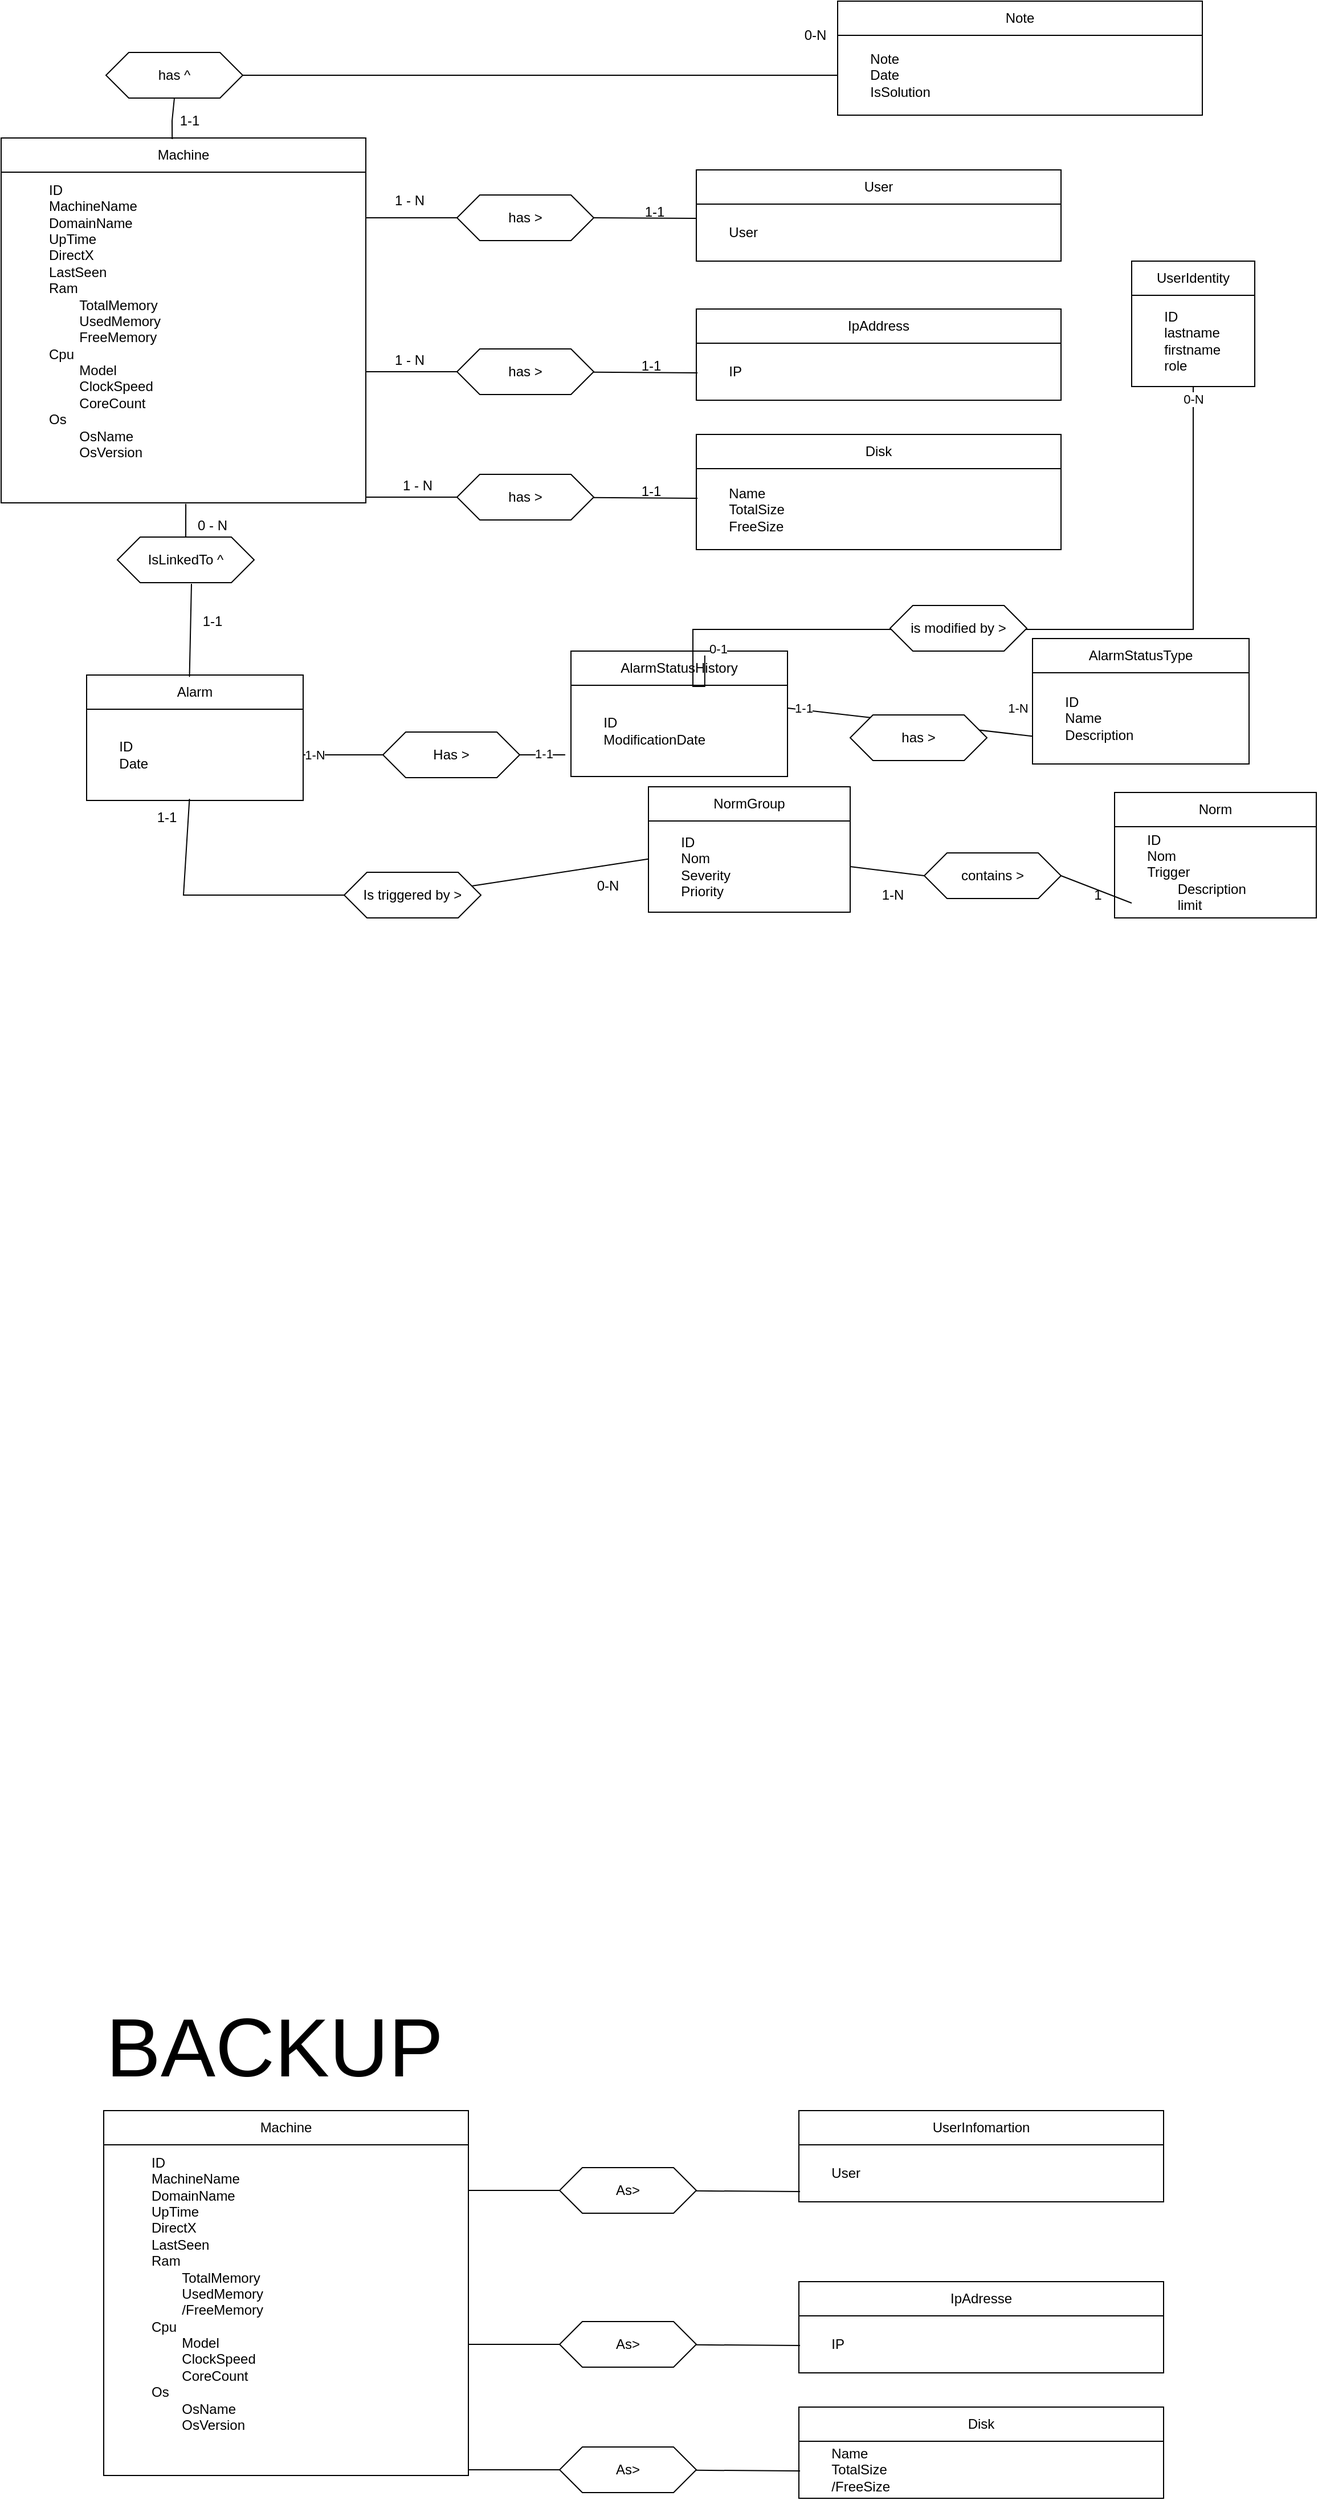 <mxfile version="24.9.2">
  <diagram name="Page-1" id="NMYBXs1WhawhQuJ5k7Gh">
    <mxGraphModel dx="712" dy="738" grid="1" gridSize="10" guides="1" tooltips="1" connect="1" arrows="1" fold="1" page="1" pageScale="1" pageWidth="1169" pageHeight="827" math="0" shadow="0">
      <root>
        <mxCell id="0" />
        <mxCell id="1" parent="0" />
        <mxCell id="BDin5QdV6VgKCf_Y1vHH-140" value="Alarm" style="rounded=0;whiteSpace=wrap;html=1;" parent="1" vertex="1">
          <mxGeometry x="85" y="611" width="190" height="30" as="geometry" />
        </mxCell>
        <mxCell id="BDin5QdV6VgKCf_Y1vHH-141" value="&lt;div&gt;&lt;span style=&quot;white-space: pre;&quot;&gt;&#x9;&lt;/span&gt;ID&lt;/div&gt;&lt;div&gt;&lt;span style=&quot;white-space: pre;&quot;&gt;&#x9;&lt;/span&gt;Date&lt;br&gt;&lt;/div&gt;" style="rounded=0;whiteSpace=wrap;html=1;align=left;" parent="1" vertex="1">
          <mxGeometry x="85" y="641" width="190" height="80" as="geometry" />
        </mxCell>
        <mxCell id="BDin5QdV6VgKCf_Y1vHH-142" value="IsLinkedTo ^ " style="shape=hexagon;perimeter=hexagonPerimeter2;whiteSpace=wrap;html=1;fixedSize=1;" parent="1" vertex="1">
          <mxGeometry x="112" y="490" width="120" height="40" as="geometry" />
        </mxCell>
        <mxCell id="BDin5QdV6VgKCf_Y1vHH-143" value="" style="endArrow=none;html=1;rounded=0;entryX=0.464;entryY=0.997;entryDx=0;entryDy=0;exitX=0.5;exitY=0;exitDx=0;exitDy=0;entryPerimeter=0;" parent="1" source="BDin5QdV6VgKCf_Y1vHH-142" edge="1">
          <mxGeometry width="50" height="50" relative="1" as="geometry">
            <mxPoint x="253" y="581" as="sourcePoint" />
            <mxPoint x="172.024" y="460.88" as="targetPoint" />
          </mxGeometry>
        </mxCell>
        <mxCell id="BDin5QdV6VgKCf_Y1vHH-144" value="" style="endArrow=none;html=1;rounded=0;entryX=0.464;entryY=0.997;entryDx=0;entryDy=0;exitX=0.475;exitY=0.054;exitDx=0;exitDy=0;entryPerimeter=0;exitPerimeter=0;" parent="1" source="BDin5QdV6VgKCf_Y1vHH-140" edge="1">
          <mxGeometry width="50" height="50" relative="1" as="geometry">
            <mxPoint x="179" y="602" as="sourcePoint" />
            <mxPoint x="177" y="531" as="targetPoint" />
          </mxGeometry>
        </mxCell>
        <mxCell id="BDin5QdV6VgKCf_Y1vHH-145" value="NormGroup" style="rounded=0;whiteSpace=wrap;html=1;" parent="1" vertex="1">
          <mxGeometry x="578" y="709" width="177" height="30" as="geometry" />
        </mxCell>
        <mxCell id="BDin5QdV6VgKCf_Y1vHH-146" value="&lt;div&gt;&lt;span style=&quot;white-space: pre;&quot;&gt;&#x9;&lt;/span&gt;ID&lt;/div&gt;&lt;div&gt;&lt;span style=&quot;white-space: pre;&quot;&gt;&#x9;&lt;/span&gt;Nom&lt;br&gt;&lt;/div&gt;&lt;div&gt;&lt;div&gt;&lt;span style=&quot;white-space: pre;&quot;&gt;&#x9;&lt;/span&gt;Severity&lt;/div&gt;&lt;span style=&quot;white-space: pre;&quot;&gt;&#x9;&lt;/span&gt;Priority&lt;/div&gt;" style="rounded=0;whiteSpace=wrap;html=1;align=left;" parent="1" vertex="1">
          <mxGeometry x="578" y="739" width="177" height="80" as="geometry" />
        </mxCell>
        <mxCell id="BDin5QdV6VgKCf_Y1vHH-147" value="Is triggered by &amp;gt;" style="shape=hexagon;perimeter=hexagonPerimeter2;whiteSpace=wrap;html=1;fixedSize=1;" parent="1" vertex="1">
          <mxGeometry x="311" y="784" width="120" height="40" as="geometry" />
        </mxCell>
        <mxCell id="BDin5QdV6VgKCf_Y1vHH-148" value="" style="endArrow=none;html=1;rounded=0;exitX=0.475;exitY=0.983;exitDx=0;exitDy=0;entryX=0;entryY=0.5;entryDx=0;entryDy=0;exitPerimeter=0;" parent="1" source="BDin5QdV6VgKCf_Y1vHH-141" target="BDin5QdV6VgKCf_Y1vHH-147" edge="1">
          <mxGeometry width="50" height="50" relative="1" as="geometry">
            <mxPoint x="478" y="601" as="sourcePoint" />
            <mxPoint x="528" y="551" as="targetPoint" />
            <Array as="points">
              <mxPoint x="170" y="804" />
            </Array>
          </mxGeometry>
        </mxCell>
        <mxCell id="BDin5QdV6VgKCf_Y1vHH-149" value="" style="endArrow=none;html=1;rounded=0;entryX=-0.002;entryY=0.417;entryDx=0;entryDy=0;entryPerimeter=0;" parent="1" source="BDin5QdV6VgKCf_Y1vHH-147" target="BDin5QdV6VgKCf_Y1vHH-146" edge="1">
          <mxGeometry width="50" height="50" relative="1" as="geometry">
            <mxPoint x="493" y="804" as="sourcePoint" />
            <mxPoint x="614" y="803.83" as="targetPoint" />
          </mxGeometry>
        </mxCell>
        <mxCell id="BDin5QdV6VgKCf_Y1vHH-150" value="Machine" style="rounded=0;whiteSpace=wrap;html=1;" parent="1" vertex="1">
          <mxGeometry x="100" y="1870" width="320" height="30" as="geometry" />
        </mxCell>
        <mxCell id="BDin5QdV6VgKCf_Y1vHH-151" value="&lt;blockquote&gt;&lt;div align=&quot;left&quot;&gt;ID&lt;/div&gt;&lt;div align=&quot;left&quot;&gt;MachineName&lt;/div&gt;&lt;div align=&quot;left&quot;&gt;DomainName&lt;/div&gt;&lt;div align=&quot;left&quot;&gt;UpTime&lt;/div&gt;&lt;div align=&quot;left&quot;&gt;DirectX&lt;/div&gt;&lt;div align=&quot;left&quot;&gt;LastSeen&lt;br&gt;&lt;/div&gt;&lt;div align=&quot;left&quot;&gt;Ram&lt;/div&gt;&lt;div align=&quot;left&quot;&gt;&lt;span style=&quot;white-space: pre;&quot;&gt;&#x9;&lt;/span&gt;TotalMemory&lt;/div&gt;&lt;div align=&quot;left&quot;&gt;&lt;span style=&quot;white-space: pre;&quot;&gt;&#x9;&lt;/span&gt;UsedMemory&lt;/div&gt;&lt;div align=&quot;left&quot;&gt;&lt;span style=&quot;white-space: pre;&quot;&gt;&#x9;&lt;/span&gt;/FreeMemory&lt;br&gt;&lt;/div&gt;&lt;div align=&quot;left&quot;&gt;Cpu&lt;/div&gt;&lt;div align=&quot;left&quot;&gt;&lt;span style=&quot;white-space: pre;&quot;&gt;&#x9;Model&lt;/span&gt;&lt;/div&gt;&lt;div align=&quot;left&quot;&gt;&lt;span style=&quot;white-space: pre;&quot;&gt;&lt;span style=&quot;white-space: pre;&quot;&gt;&#x9;ClockSpeed&lt;/span&gt;&lt;/span&gt;&lt;/div&gt;&lt;div align=&quot;left&quot;&gt;&lt;span style=&quot;white-space: pre;&quot;&gt;&lt;span style=&quot;white-space: pre;&quot;&gt;&lt;span style=&quot;white-space: pre;&quot;&gt;&#x9;&lt;/span&gt;CoreCount&lt;/span&gt;&lt;/span&gt;&lt;/div&gt;&lt;div align=&quot;left&quot;&gt;&lt;span style=&quot;white-space: pre;&quot;&gt;&lt;span style=&quot;white-space: pre;&quot;&gt;Os&lt;/span&gt;&lt;/span&gt;&lt;/div&gt;&lt;div align=&quot;left&quot;&gt;&lt;span style=&quot;white-space: pre;&quot;&gt;&lt;span style=&quot;white-space: pre;&quot;&gt;&lt;span style=&quot;white-space: pre;&quot;&gt;&#x9;&lt;/span&gt;OsName&lt;/span&gt;&lt;/span&gt;&lt;/div&gt;&lt;div align=&quot;left&quot;&gt;&lt;span style=&quot;white-space: pre;&quot;&gt;&lt;span style=&quot;white-space: pre;&quot;&gt;&lt;span style=&quot;white-space: pre;&quot;&gt;&#x9;&lt;/span&gt;OsVersion&#x9;&lt;/span&gt;&lt;br&gt;&lt;/span&gt;&lt;/div&gt;&lt;/blockquote&gt;&lt;div align=&quot;left&quot;&gt;&lt;br&gt;&lt;/div&gt;&lt;div align=&quot;left&quot;&gt;&lt;br&gt;&lt;/div&gt;" style="rounded=0;whiteSpace=wrap;html=1;align=left;" parent="1" vertex="1">
          <mxGeometry x="100" y="1900" width="320" height="290" as="geometry" />
        </mxCell>
        <mxCell id="BDin5QdV6VgKCf_Y1vHH-152" value="UserInfomartion" style="rounded=0;whiteSpace=wrap;html=1;" parent="1" vertex="1">
          <mxGeometry x="710" y="1870" width="320" height="30" as="geometry" />
        </mxCell>
        <mxCell id="BDin5QdV6VgKCf_Y1vHH-153" value="&lt;span style=&quot;white-space: pre;&quot;&gt;&#x9;&lt;/span&gt;User" style="rounded=0;whiteSpace=wrap;html=1;align=left;" parent="1" vertex="1">
          <mxGeometry x="710" y="1900" width="320" height="50" as="geometry" />
        </mxCell>
        <mxCell id="BDin5QdV6VgKCf_Y1vHH-154" value="" style="endArrow=none;html=1;rounded=0;entryX=0.003;entryY=0.82;entryDx=0;entryDy=0;entryPerimeter=0;" parent="1" source="BDin5QdV6VgKCf_Y1vHH-156" target="BDin5QdV6VgKCf_Y1vHH-153" edge="1">
          <mxGeometry width="50" height="50" relative="1" as="geometry">
            <mxPoint x="420" y="1940" as="sourcePoint" />
            <mxPoint x="520" y="1970" as="targetPoint" />
          </mxGeometry>
        </mxCell>
        <mxCell id="BDin5QdV6VgKCf_Y1vHH-155" value="" style="endArrow=none;html=1;rounded=0;entryX=0;entryY=0.5;entryDx=0;entryDy=0;" parent="1" target="BDin5QdV6VgKCf_Y1vHH-156" edge="1">
          <mxGeometry width="50" height="50" relative="1" as="geometry">
            <mxPoint x="420" y="1940" as="sourcePoint" />
            <mxPoint x="711" y="1941" as="targetPoint" />
          </mxGeometry>
        </mxCell>
        <mxCell id="BDin5QdV6VgKCf_Y1vHH-156" value="As&amp;gt;" style="shape=hexagon;perimeter=hexagonPerimeter2;whiteSpace=wrap;html=1;fixedSize=1;" parent="1" vertex="1">
          <mxGeometry x="500" y="1920" width="120" height="40" as="geometry" />
        </mxCell>
        <mxCell id="BDin5QdV6VgKCf_Y1vHH-157" value="IpAdresse" style="rounded=0;whiteSpace=wrap;html=1;" parent="1" vertex="1">
          <mxGeometry x="710" y="2020" width="320" height="30" as="geometry" />
        </mxCell>
        <mxCell id="BDin5QdV6VgKCf_Y1vHH-158" value="&lt;span style=&quot;white-space: pre;&quot;&gt;&#x9;&lt;/span&gt;IP" style="rounded=0;whiteSpace=wrap;html=1;align=left;" parent="1" vertex="1">
          <mxGeometry x="710" y="2050" width="320" height="50" as="geometry" />
        </mxCell>
        <mxCell id="BDin5QdV6VgKCf_Y1vHH-159" value="" style="endArrow=none;html=1;rounded=0;entryX=0.003;entryY=0.82;entryDx=0;entryDy=0;entryPerimeter=0;" parent="1" source="BDin5QdV6VgKCf_Y1vHH-161" edge="1">
          <mxGeometry width="50" height="50" relative="1" as="geometry">
            <mxPoint x="420" y="2075" as="sourcePoint" />
            <mxPoint x="711" y="2076" as="targetPoint" />
          </mxGeometry>
        </mxCell>
        <mxCell id="BDin5QdV6VgKCf_Y1vHH-160" value="" style="endArrow=none;html=1;rounded=0;entryX=0;entryY=0.5;entryDx=0;entryDy=0;" parent="1" target="BDin5QdV6VgKCf_Y1vHH-161" edge="1">
          <mxGeometry width="50" height="50" relative="1" as="geometry">
            <mxPoint x="420" y="2075" as="sourcePoint" />
            <mxPoint x="711" y="2076" as="targetPoint" />
          </mxGeometry>
        </mxCell>
        <mxCell id="BDin5QdV6VgKCf_Y1vHH-161" value="As&amp;gt;" style="shape=hexagon;perimeter=hexagonPerimeter2;whiteSpace=wrap;html=1;fixedSize=1;" parent="1" vertex="1">
          <mxGeometry x="500" y="2055" width="120" height="40" as="geometry" />
        </mxCell>
        <mxCell id="BDin5QdV6VgKCf_Y1vHH-162" value="Disk" style="rounded=0;whiteSpace=wrap;html=1;" parent="1" vertex="1">
          <mxGeometry x="710" y="2130" width="320" height="30" as="geometry" />
        </mxCell>
        <mxCell id="BDin5QdV6VgKCf_Y1vHH-163" value="&lt;div&gt;&lt;span style=&quot;white-space: pre;&quot;&gt;&#x9;&lt;/span&gt;Name&lt;/div&gt;&lt;div&gt;&lt;span style=&quot;white-space: pre;&quot;&gt;&#x9;&lt;/span&gt;TotalSize&lt;/div&gt;&lt;div&gt;&lt;span style=&quot;white-space: pre;&quot;&gt;&#x9;&lt;/span&gt;/FreeSize&lt;br&gt;&lt;/div&gt;" style="rounded=0;whiteSpace=wrap;html=1;align=left;" parent="1" vertex="1">
          <mxGeometry x="710" y="2160" width="320" height="50" as="geometry" />
        </mxCell>
        <mxCell id="BDin5QdV6VgKCf_Y1vHH-164" value="" style="endArrow=none;html=1;rounded=0;entryX=0.003;entryY=0.82;entryDx=0;entryDy=0;entryPerimeter=0;" parent="1" source="BDin5QdV6VgKCf_Y1vHH-166" edge="1">
          <mxGeometry width="50" height="50" relative="1" as="geometry">
            <mxPoint x="420" y="2185" as="sourcePoint" />
            <mxPoint x="711" y="2186" as="targetPoint" />
          </mxGeometry>
        </mxCell>
        <mxCell id="BDin5QdV6VgKCf_Y1vHH-165" value="" style="endArrow=none;html=1;rounded=0;entryX=0;entryY=0.5;entryDx=0;entryDy=0;" parent="1" target="BDin5QdV6VgKCf_Y1vHH-166" edge="1">
          <mxGeometry width="50" height="50" relative="1" as="geometry">
            <mxPoint x="420" y="2185" as="sourcePoint" />
            <mxPoint x="711" y="2186" as="targetPoint" />
          </mxGeometry>
        </mxCell>
        <mxCell id="BDin5QdV6VgKCf_Y1vHH-166" value="As&amp;gt;" style="shape=hexagon;perimeter=hexagonPerimeter2;whiteSpace=wrap;html=1;fixedSize=1;" parent="1" vertex="1">
          <mxGeometry x="500" y="2165" width="120" height="40" as="geometry" />
        </mxCell>
        <mxCell id="BDin5QdV6VgKCf_Y1vHH-167" value="&lt;font style=&quot;font-size: 72px;&quot;&gt;BACKUP&lt;/font&gt;" style="text;html=1;align=center;verticalAlign=middle;whiteSpace=wrap;rounded=0;" parent="1" vertex="1">
          <mxGeometry x="100" y="1800" width="300" height="30" as="geometry" />
        </mxCell>
        <mxCell id="BDin5QdV6VgKCf_Y1vHH-168" value="0 - N" style="text;html=1;align=center;verticalAlign=middle;resizable=0;points=[];autosize=1;strokeColor=none;fillColor=none;" parent="1" vertex="1">
          <mxGeometry x="170" y="465" width="50" height="30" as="geometry" />
        </mxCell>
        <mxCell id="BDin5QdV6VgKCf_Y1vHH-169" value="1-1" style="text;html=1;align=center;verticalAlign=middle;resizable=0;points=[];autosize=1;strokeColor=none;fillColor=none;" parent="1" vertex="1">
          <mxGeometry x="175" y="549" width="40" height="30" as="geometry" />
        </mxCell>
        <mxCell id="BDin5QdV6VgKCf_Y1vHH-170" value="1-1" style="text;html=1;align=center;verticalAlign=middle;resizable=0;points=[];autosize=1;strokeColor=none;fillColor=none;" parent="1" vertex="1">
          <mxGeometry x="135" y="721" width="40" height="30" as="geometry" />
        </mxCell>
        <mxCell id="BDin5QdV6VgKCf_Y1vHH-171" value="0-N" style="text;html=1;align=center;verticalAlign=middle;resizable=0;points=[];autosize=1;strokeColor=none;fillColor=none;" parent="1" vertex="1">
          <mxGeometry x="522" y="781" width="40" height="30" as="geometry" />
        </mxCell>
        <mxCell id="BDin5QdV6VgKCf_Y1vHH-172" value="Machine" style="rounded=0;whiteSpace=wrap;html=1;" parent="1" vertex="1">
          <mxGeometry x="10" y="140" width="320" height="30" as="geometry" />
        </mxCell>
        <mxCell id="BDin5QdV6VgKCf_Y1vHH-173" value="&lt;blockquote&gt;&lt;div align=&quot;left&quot;&gt;ID&lt;/div&gt;&lt;div align=&quot;left&quot;&gt;MachineName&lt;/div&gt;&lt;div align=&quot;left&quot;&gt;DomainName&lt;/div&gt;&lt;div align=&quot;left&quot;&gt;UpTime&lt;/div&gt;&lt;div align=&quot;left&quot;&gt;DirectX&lt;/div&gt;&lt;div align=&quot;left&quot;&gt;LastSeen&lt;br&gt;&lt;/div&gt;&lt;div align=&quot;left&quot;&gt;Ram&lt;/div&gt;&lt;div align=&quot;left&quot;&gt;&lt;span style=&quot;white-space: pre;&quot;&gt;&#x9;&lt;/span&gt;TotalMemory&lt;/div&gt;&lt;div align=&quot;left&quot;&gt;&lt;span style=&quot;white-space: pre;&quot;&gt;&#x9;&lt;/span&gt;UsedMemory&lt;/div&gt;&lt;div align=&quot;left&quot;&gt;&lt;span style=&quot;white-space: pre;&quot;&gt;&#x9;&lt;/span&gt;FreeMemory&lt;br&gt;&lt;/div&gt;&lt;div align=&quot;left&quot;&gt;Cpu&lt;/div&gt;&lt;div align=&quot;left&quot;&gt;&lt;span style=&quot;white-space: pre;&quot;&gt;&#x9;Model&lt;/span&gt;&lt;/div&gt;&lt;div align=&quot;left&quot;&gt;&lt;span style=&quot;white-space: pre;&quot;&gt;&lt;span style=&quot;white-space: pre;&quot;&gt;&#x9;ClockSpeed&lt;/span&gt;&lt;/span&gt;&lt;/div&gt;&lt;div align=&quot;left&quot;&gt;&lt;span style=&quot;white-space: pre;&quot;&gt;&lt;span style=&quot;white-space: pre;&quot;&gt;&lt;span style=&quot;white-space: pre;&quot;&gt;&#x9;&lt;/span&gt;CoreCount&lt;/span&gt;&lt;/span&gt;&lt;/div&gt;&lt;div align=&quot;left&quot;&gt;&lt;span style=&quot;white-space: pre;&quot;&gt;&lt;span style=&quot;white-space: pre;&quot;&gt;Os&lt;/span&gt;&lt;/span&gt;&lt;/div&gt;&lt;div align=&quot;left&quot;&gt;&lt;span style=&quot;white-space: pre;&quot;&gt;&lt;span style=&quot;white-space: pre;&quot;&gt;&lt;span style=&quot;white-space: pre;&quot;&gt;&#x9;&lt;/span&gt;OsName&lt;/span&gt;&lt;/span&gt;&lt;/div&gt;&lt;div align=&quot;left&quot;&gt;&lt;span style=&quot;white-space: pre;&quot;&gt;&lt;span style=&quot;white-space: pre;&quot;&gt;&lt;span style=&quot;white-space: pre;&quot;&gt;&#x9;&lt;/span&gt;OsVersion&#x9;&lt;/span&gt;&lt;br&gt;&lt;/span&gt;&lt;/div&gt;&lt;/blockquote&gt;&lt;div align=&quot;left&quot;&gt;&lt;br&gt;&lt;/div&gt;&lt;div align=&quot;left&quot;&gt;&lt;br&gt;&lt;/div&gt;" style="rounded=0;whiteSpace=wrap;html=1;align=left;" parent="1" vertex="1">
          <mxGeometry x="10" y="170" width="320" height="290" as="geometry" />
        </mxCell>
        <mxCell id="BDin5QdV6VgKCf_Y1vHH-174" value="User" style="rounded=0;whiteSpace=wrap;html=1;" parent="1" vertex="1">
          <mxGeometry x="620" y="168" width="320" height="30" as="geometry" />
        </mxCell>
        <mxCell id="BDin5QdV6VgKCf_Y1vHH-175" value="&lt;span style=&quot;white-space: pre;&quot;&gt;&#x9;&lt;/span&gt;User" style="rounded=0;whiteSpace=wrap;html=1;align=left;" parent="1" vertex="1">
          <mxGeometry x="620" y="198" width="320" height="50" as="geometry" />
        </mxCell>
        <mxCell id="BDin5QdV6VgKCf_Y1vHH-176" value="" style="endArrow=none;html=1;rounded=0;entryX=0;entryY=0.25;entryDx=0;entryDy=0;exitX=1;exitY=0.5;exitDx=0;exitDy=0;" parent="1" source="BDin5QdV6VgKCf_Y1vHH-178" target="BDin5QdV6VgKCf_Y1vHH-175" edge="1">
          <mxGeometry width="50" height="50" relative="1" as="geometry">
            <mxPoint x="330" y="210" as="sourcePoint" />
            <mxPoint x="430" y="240" as="targetPoint" />
          </mxGeometry>
        </mxCell>
        <mxCell id="BDin5QdV6VgKCf_Y1vHH-177" value="" style="endArrow=none;html=1;rounded=0;entryX=0;entryY=0.5;entryDx=0;entryDy=0;" parent="1" target="BDin5QdV6VgKCf_Y1vHH-178" edge="1">
          <mxGeometry width="50" height="50" relative="1" as="geometry">
            <mxPoint x="330" y="210" as="sourcePoint" />
            <mxPoint x="621" y="211" as="targetPoint" />
          </mxGeometry>
        </mxCell>
        <mxCell id="BDin5QdV6VgKCf_Y1vHH-178" value="has &amp;gt;" style="shape=hexagon;perimeter=hexagonPerimeter2;whiteSpace=wrap;html=1;fixedSize=1;" parent="1" vertex="1">
          <mxGeometry x="410" y="190" width="120" height="40" as="geometry" />
        </mxCell>
        <mxCell id="BDin5QdV6VgKCf_Y1vHH-179" value="IpAddress" style="rounded=0;whiteSpace=wrap;html=1;" parent="1" vertex="1">
          <mxGeometry x="620" y="290" width="320" height="30" as="geometry" />
        </mxCell>
        <mxCell id="BDin5QdV6VgKCf_Y1vHH-180" value="&lt;span style=&quot;white-space: pre;&quot;&gt;&#x9;&lt;/span&gt;IP" style="rounded=0;whiteSpace=wrap;html=1;align=left;" parent="1" vertex="1">
          <mxGeometry x="620" y="320" width="320" height="50" as="geometry" />
        </mxCell>
        <mxCell id="BDin5QdV6VgKCf_Y1vHH-181" value="" style="endArrow=none;html=1;rounded=0;entryX=0.003;entryY=0.82;entryDx=0;entryDy=0;entryPerimeter=0;" parent="1" source="BDin5QdV6VgKCf_Y1vHH-183" edge="1">
          <mxGeometry width="50" height="50" relative="1" as="geometry">
            <mxPoint x="330" y="345" as="sourcePoint" />
            <mxPoint x="621" y="346" as="targetPoint" />
          </mxGeometry>
        </mxCell>
        <mxCell id="BDin5QdV6VgKCf_Y1vHH-182" value="" style="endArrow=none;html=1;rounded=0;entryX=0;entryY=0.5;entryDx=0;entryDy=0;" parent="1" target="BDin5QdV6VgKCf_Y1vHH-183" edge="1">
          <mxGeometry width="50" height="50" relative="1" as="geometry">
            <mxPoint x="330" y="345" as="sourcePoint" />
            <mxPoint x="621" y="346" as="targetPoint" />
          </mxGeometry>
        </mxCell>
        <mxCell id="BDin5QdV6VgKCf_Y1vHH-183" value="has &amp;gt;" style="shape=hexagon;perimeter=hexagonPerimeter2;whiteSpace=wrap;html=1;fixedSize=1;" parent="1" vertex="1">
          <mxGeometry x="410" y="325" width="120" height="40" as="geometry" />
        </mxCell>
        <mxCell id="BDin5QdV6VgKCf_Y1vHH-184" value="Disk" style="rounded=0;whiteSpace=wrap;html=1;" parent="1" vertex="1">
          <mxGeometry x="620" y="400" width="320" height="30" as="geometry" />
        </mxCell>
        <mxCell id="BDin5QdV6VgKCf_Y1vHH-185" value="&lt;div&gt;&lt;span style=&quot;white-space: pre;&quot;&gt;&#x9;&lt;/span&gt;Name&lt;/div&gt;&lt;div&gt;&lt;span style=&quot;white-space: pre;&quot;&gt;&#x9;&lt;/span&gt;TotalSize&lt;/div&gt;&lt;div&gt;&lt;span style=&quot;white-space: pre;&quot;&gt;&#x9;&lt;/span&gt;FreeSize&lt;br&gt;&lt;/div&gt;" style="rounded=0;whiteSpace=wrap;html=1;align=left;" parent="1" vertex="1">
          <mxGeometry x="620" y="430" width="320" height="71" as="geometry" />
        </mxCell>
        <mxCell id="BDin5QdV6VgKCf_Y1vHH-186" value="" style="endArrow=none;html=1;rounded=0;entryX=0.003;entryY=0.82;entryDx=0;entryDy=0;entryPerimeter=0;" parent="1" source="BDin5QdV6VgKCf_Y1vHH-188" edge="1">
          <mxGeometry width="50" height="50" relative="1" as="geometry">
            <mxPoint x="330" y="455" as="sourcePoint" />
            <mxPoint x="621" y="456" as="targetPoint" />
          </mxGeometry>
        </mxCell>
        <mxCell id="BDin5QdV6VgKCf_Y1vHH-187" value="" style="endArrow=none;html=1;rounded=0;entryX=0;entryY=0.5;entryDx=0;entryDy=0;" parent="1" target="BDin5QdV6VgKCf_Y1vHH-188" edge="1">
          <mxGeometry width="50" height="50" relative="1" as="geometry">
            <mxPoint x="330" y="455" as="sourcePoint" />
            <mxPoint x="621" y="456" as="targetPoint" />
          </mxGeometry>
        </mxCell>
        <mxCell id="BDin5QdV6VgKCf_Y1vHH-188" value="has &amp;gt;" style="shape=hexagon;perimeter=hexagonPerimeter2;whiteSpace=wrap;html=1;fixedSize=1;" parent="1" vertex="1">
          <mxGeometry x="410" y="435" width="120" height="40" as="geometry" />
        </mxCell>
        <mxCell id="BDin5QdV6VgKCf_Y1vHH-189" value="1 - N" style="text;html=1;align=center;verticalAlign=middle;resizable=0;points=[];autosize=1;strokeColor=none;fillColor=none;" parent="1" vertex="1">
          <mxGeometry x="343" y="180" width="50" height="30" as="geometry" />
        </mxCell>
        <mxCell id="BDin5QdV6VgKCf_Y1vHH-190" value="1 - N" style="text;html=1;align=center;verticalAlign=middle;resizable=0;points=[];autosize=1;strokeColor=none;fillColor=none;" parent="1" vertex="1">
          <mxGeometry x="343" y="320" width="50" height="30" as="geometry" />
        </mxCell>
        <mxCell id="BDin5QdV6VgKCf_Y1vHH-191" value="1 - N" style="text;html=1;align=center;verticalAlign=middle;resizable=0;points=[];autosize=1;strokeColor=none;fillColor=none;" parent="1" vertex="1">
          <mxGeometry x="350" y="430" width="50" height="30" as="geometry" />
        </mxCell>
        <mxCell id="BDin5QdV6VgKCf_Y1vHH-192" value="1-1" style="text;html=1;align=center;verticalAlign=middle;resizable=0;points=[];autosize=1;strokeColor=none;fillColor=none;" parent="1" vertex="1">
          <mxGeometry x="563" y="190" width="40" height="30" as="geometry" />
        </mxCell>
        <mxCell id="BDin5QdV6VgKCf_Y1vHH-193" value="1-1" style="text;html=1;align=center;verticalAlign=middle;resizable=0;points=[];autosize=1;strokeColor=none;fillColor=none;" parent="1" vertex="1">
          <mxGeometry x="560" y="325" width="40" height="30" as="geometry" />
        </mxCell>
        <mxCell id="BDin5QdV6VgKCf_Y1vHH-194" value="1-1" style="text;html=1;align=center;verticalAlign=middle;resizable=0;points=[];autosize=1;strokeColor=none;fillColor=none;" parent="1" vertex="1">
          <mxGeometry x="560" y="435" width="40" height="30" as="geometry" />
        </mxCell>
        <mxCell id="BDin5QdV6VgKCf_Y1vHH-195" value="Note" style="rounded=0;whiteSpace=wrap;html=1;" parent="1" vertex="1">
          <mxGeometry x="744" y="20" width="320" height="30" as="geometry" />
        </mxCell>
        <mxCell id="BDin5QdV6VgKCf_Y1vHH-196" value="&lt;div&gt;&lt;span style=&quot;white-space: pre;&quot;&gt;&#x9;&lt;/span&gt;Note&lt;/div&gt;&lt;div&gt;&lt;span style=&quot;white-space: pre;&quot;&gt;&#x9;&lt;/span&gt;Date&lt;/div&gt;&lt;span style=&quot;white-space: pre;&quot;&gt;&#x9;&lt;/span&gt;IsSolution" style="rounded=0;whiteSpace=wrap;html=1;align=left;" parent="1" vertex="1">
          <mxGeometry x="744" y="50" width="320" height="70" as="geometry" />
        </mxCell>
        <mxCell id="BDin5QdV6VgKCf_Y1vHH-197" value="has ^" style="shape=hexagon;perimeter=hexagonPerimeter2;whiteSpace=wrap;html=1;fixedSize=1;" parent="1" vertex="1">
          <mxGeometry x="102" y="65" width="120" height="40" as="geometry" />
        </mxCell>
        <mxCell id="BDin5QdV6VgKCf_Y1vHH-198" value="" style="endArrow=none;html=1;rounded=0;entryX=0;entryY=0.5;entryDx=0;entryDy=0;exitX=1;exitY=0.5;exitDx=0;exitDy=0;" parent="1" source="BDin5QdV6VgKCf_Y1vHH-197" target="BDin5QdV6VgKCf_Y1vHH-196" edge="1">
          <mxGeometry width="50" height="50" relative="1" as="geometry">
            <mxPoint x="1153" y="325" as="sourcePoint" />
            <mxPoint x="1203" y="275" as="targetPoint" />
          </mxGeometry>
        </mxCell>
        <mxCell id="BDin5QdV6VgKCf_Y1vHH-199" value="" style="endArrow=none;html=1;rounded=0;entryX=0.5;entryY=1;entryDx=0;entryDy=0;exitX=0.469;exitY=0.033;exitDx=0;exitDy=0;exitPerimeter=0;" parent="1" source="BDin5QdV6VgKCf_Y1vHH-172" target="BDin5QdV6VgKCf_Y1vHH-197" edge="1">
          <mxGeometry width="50" height="50" relative="1" as="geometry">
            <mxPoint x="160" y="185" as="sourcePoint" />
            <mxPoint x="165" y="115" as="targetPoint" />
            <Array as="points">
              <mxPoint x="160" y="125" />
            </Array>
          </mxGeometry>
        </mxCell>
        <mxCell id="BDin5QdV6VgKCf_Y1vHH-200" value="1-1" style="text;html=1;align=center;verticalAlign=middle;resizable=0;points=[];autosize=1;strokeColor=none;fillColor=none;" parent="1" vertex="1">
          <mxGeometry x="155" y="110" width="40" height="30" as="geometry" />
        </mxCell>
        <mxCell id="BDin5QdV6VgKCf_Y1vHH-201" value="0-N" style="text;html=1;align=center;verticalAlign=middle;resizable=0;points=[];autosize=1;strokeColor=none;fillColor=none;" parent="1" vertex="1">
          <mxGeometry x="704" y="35" width="40" height="30" as="geometry" />
        </mxCell>
        <mxCell id="BDin5QdV6VgKCf_Y1vHH-202" value="Norm" style="rounded=0;whiteSpace=wrap;html=1;" parent="1" vertex="1">
          <mxGeometry x="987" y="714" width="177" height="30" as="geometry" />
        </mxCell>
        <mxCell id="BDin5QdV6VgKCf_Y1vHH-203" value="&lt;div&gt;&lt;span style=&quot;white-space: pre;&quot;&gt;&#x9;&lt;/span&gt;ID&lt;/div&gt;&lt;div&gt;&lt;span style=&quot;white-space: pre;&quot;&gt;&#x9;&lt;/span&gt;Nom&lt;br&gt;&lt;/div&gt;&lt;div&gt;&lt;span style=&quot;white-space: pre;&quot;&gt;&#x9;Trigger&lt;/span&gt;&lt;/div&gt;&lt;div&gt;&lt;span style=&quot;white-space: pre;&quot;&gt;&lt;span style=&quot;white-space: pre;&quot;&gt;&#x9;&lt;/span&gt;&lt;span style=&quot;white-space: pre;&quot;&gt;&#x9;Description&lt;/span&gt;&lt;/span&gt;&lt;/div&gt;&lt;div&gt;&lt;span style=&quot;white-space: pre;&quot;&gt;&lt;span style=&quot;white-space: pre;&quot;&gt;&#x9;&lt;/span&gt;&lt;span style=&quot;white-space: pre;&quot;&gt;&#x9;&lt;/span&gt;&lt;/span&gt;limit&lt;/div&gt;" style="rounded=0;whiteSpace=wrap;html=1;align=left;" parent="1" vertex="1">
          <mxGeometry x="987" y="744" width="177" height="80" as="geometry" />
        </mxCell>
        <mxCell id="BDin5QdV6VgKCf_Y1vHH-204" value="" style="endArrow=none;html=1;rounded=0;exitX=1;exitY=0.5;exitDx=0;exitDy=0;entryX=0;entryY=0.5;entryDx=0;entryDy=0;" parent="1" source="BDin5QdV6VgKCf_Y1vHH-206" edge="1">
          <mxGeometry width="50" height="50" relative="1" as="geometry">
            <mxPoint x="882" y="811" as="sourcePoint" />
            <mxPoint x="1002.0" y="811" as="targetPoint" />
          </mxGeometry>
        </mxCell>
        <mxCell id="BDin5QdV6VgKCf_Y1vHH-205" value="" style="endArrow=none;html=1;rounded=0;exitX=1;exitY=0.5;exitDx=0;exitDy=0;entryX=0;entryY=0.5;entryDx=0;entryDy=0;" parent="1" source="BDin5QdV6VgKCf_Y1vHH-146" target="BDin5QdV6VgKCf_Y1vHH-206" edge="1">
          <mxGeometry width="50" height="50" relative="1" as="geometry">
            <mxPoint x="762" y="811" as="sourcePoint" />
            <mxPoint x="1002" y="811" as="targetPoint" />
          </mxGeometry>
        </mxCell>
        <mxCell id="BDin5QdV6VgKCf_Y1vHH-206" value="contains &amp;gt;" style="shape=hexagon;perimeter=hexagonPerimeter2;whiteSpace=wrap;html=1;fixedSize=1;" parent="1" vertex="1">
          <mxGeometry x="820" y="767" width="120" height="40" as="geometry" />
        </mxCell>
        <mxCell id="BDin5QdV6VgKCf_Y1vHH-207" value="1-N" style="text;html=1;align=center;verticalAlign=middle;resizable=0;points=[];autosize=1;strokeColor=none;fillColor=none;" parent="1" vertex="1">
          <mxGeometry x="772" y="789" width="40" height="30" as="geometry" />
        </mxCell>
        <mxCell id="BDin5QdV6VgKCf_Y1vHH-208" value="1" style="text;html=1;align=center;verticalAlign=middle;resizable=0;points=[];autosize=1;strokeColor=none;fillColor=none;" parent="1" vertex="1">
          <mxGeometry x="957" y="789" width="30" height="30" as="geometry" />
        </mxCell>
        <mxCell id="BDin5QdV6VgKCf_Y1vHH-209" value="AlarmStatusHistory" style="rounded=0;whiteSpace=wrap;html=1;" parent="1" vertex="1">
          <mxGeometry x="510" y="590" width="190" height="30" as="geometry" />
        </mxCell>
        <mxCell id="BDin5QdV6VgKCf_Y1vHH-210" value="&lt;div&gt;&lt;span style=&quot;white-space: pre;&quot;&gt;&#x9;&lt;/span&gt;ID&lt;/div&gt;&lt;div&gt;&lt;span style=&quot;white-space: pre;&quot;&gt;&#x9;&lt;/span&gt;ModificationDate&lt;br&gt;&lt;/div&gt;" style="rounded=0;whiteSpace=wrap;html=1;align=left;" parent="1" vertex="1">
          <mxGeometry x="510" y="620" width="190" height="80" as="geometry" />
        </mxCell>
        <mxCell id="BDin5QdV6VgKCf_Y1vHH-211" value="AlarmStatusType" style="rounded=0;whiteSpace=wrap;html=1;" parent="1" vertex="1">
          <mxGeometry x="915" y="579" width="190" height="30" as="geometry" />
        </mxCell>
        <mxCell id="BDin5QdV6VgKCf_Y1vHH-212" value="" style="endArrow=none;html=1;rounded=0;" parent="1" edge="1">
          <mxGeometry width="50" height="50" relative="1" as="geometry">
            <mxPoint x="505" y="681" as="sourcePoint" />
            <mxPoint x="275" y="681" as="targetPoint" />
          </mxGeometry>
        </mxCell>
        <mxCell id="BDin5QdV6VgKCf_Y1vHH-213" value="1-N" style="edgeLabel;html=1;align=center;verticalAlign=middle;resizable=0;points=[];" parent="BDin5QdV6VgKCf_Y1vHH-212" vertex="1" connectable="0">
          <mxGeometry x="0.93" relative="1" as="geometry">
            <mxPoint x="2" as="offset" />
          </mxGeometry>
        </mxCell>
        <mxCell id="BDin5QdV6VgKCf_Y1vHH-214" value="1-1" style="edgeLabel;html=1;align=center;verticalAlign=middle;resizable=0;points=[];" parent="BDin5QdV6VgKCf_Y1vHH-212" vertex="1" connectable="0">
          <mxGeometry x="-0.935" y="-1" relative="1" as="geometry">
            <mxPoint x="-12" as="offset" />
          </mxGeometry>
        </mxCell>
        <mxCell id="BDin5QdV6VgKCf_Y1vHH-215" value="Has &amp;gt;" style="shape=hexagon;perimeter=hexagonPerimeter2;whiteSpace=wrap;html=1;fixedSize=1;" parent="1" vertex="1">
          <mxGeometry x="345" y="661" width="120" height="40" as="geometry" />
        </mxCell>
        <mxCell id="BDin5QdV6VgKCf_Y1vHH-216" value="" style="endArrow=none;html=1;rounded=0;exitX=1;exitY=0.25;exitDx=0;exitDy=0;entryX=0.009;entryY=0.423;entryDx=0;entryDy=0;entryPerimeter=0;" parent="1" source="BDin5QdV6VgKCf_Y1vHH-210" edge="1">
          <mxGeometry width="50" height="50" relative="1" as="geometry">
            <mxPoint x="731" y="621" as="sourcePoint" />
            <mxPoint x="916.71" y="664.84" as="targetPoint" />
          </mxGeometry>
        </mxCell>
        <mxCell id="BDin5QdV6VgKCf_Y1vHH-217" value="1-N" style="edgeLabel;html=1;align=center;verticalAlign=middle;resizable=0;points=[];" parent="BDin5QdV6VgKCf_Y1vHH-216" vertex="1" connectable="0">
          <mxGeometry x="0.858" y="1" relative="1" as="geometry">
            <mxPoint y="-22" as="offset" />
          </mxGeometry>
        </mxCell>
        <mxCell id="BDin5QdV6VgKCf_Y1vHH-218" value="1-1" style="edgeLabel;html=1;align=center;verticalAlign=middle;resizable=0;points=[];" parent="BDin5QdV6VgKCf_Y1vHH-216" vertex="1" connectable="0">
          <mxGeometry x="-0.874" y="2" relative="1" as="geometry">
            <mxPoint as="offset" />
          </mxGeometry>
        </mxCell>
        <mxCell id="BDin5QdV6VgKCf_Y1vHH-219" value="has &amp;gt;" style="shape=hexagon;perimeter=hexagonPerimeter2;whiteSpace=wrap;html=1;fixedSize=1;" parent="1" vertex="1">
          <mxGeometry x="755" y="646" width="120" height="40" as="geometry" />
        </mxCell>
        <mxCell id="BDin5QdV6VgKCf_Y1vHH-220" style="edgeStyle=orthogonalEdgeStyle;rounded=0;orthogonalLoop=1;jettySize=auto;html=1;entryX=0.618;entryY=0.128;entryDx=0;entryDy=0;entryPerimeter=0;endArrow=none;endFill=0;exitX=1;exitY=0;exitDx=0;exitDy=0;" parent="1" source="BDin5QdV6VgKCf_Y1vHH-225" target="BDin5QdV6VgKCf_Y1vHH-209" edge="1">
          <mxGeometry relative="1" as="geometry">
            <Array as="points">
              <mxPoint x="617" y="571" />
              <mxPoint x="617" y="621" />
            </Array>
          </mxGeometry>
        </mxCell>
        <mxCell id="BDin5QdV6VgKCf_Y1vHH-221" value="0-1" style="edgeLabel;html=1;align=center;verticalAlign=middle;resizable=0;points=[];" parent="BDin5QdV6VgKCf_Y1vHH-220" vertex="1" connectable="0">
          <mxGeometry x="0.942" y="1" relative="1" as="geometry">
            <mxPoint x="12" y="-17" as="offset" />
          </mxGeometry>
        </mxCell>
        <mxCell id="BDin5QdV6VgKCf_Y1vHH-222" value="&lt;div&gt;&lt;span style=&quot;white-space: pre;&quot;&gt;&#x9;&lt;/span&gt;ID&lt;/div&gt;&lt;div&gt;&lt;span style=&quot;white-space: pre;&quot;&gt;&#x9;&lt;/span&gt;Name&lt;/div&gt;&lt;div&gt;&lt;span style=&quot;white-space: pre;&quot;&gt;&#x9;&lt;/span&gt;Description&lt;br&gt;&lt;/div&gt;" style="rounded=0;whiteSpace=wrap;html=1;align=left;" parent="1" vertex="1">
          <mxGeometry x="915" y="609" width="190" height="80" as="geometry" />
        </mxCell>
        <mxCell id="BDin5QdV6VgKCf_Y1vHH-223" value="" style="edgeStyle=orthogonalEdgeStyle;rounded=0;orthogonalLoop=1;jettySize=auto;html=1;entryX=0.618;entryY=0.128;entryDx=0;entryDy=0;entryPerimeter=0;endArrow=none;endFill=0;" parent="1" source="BDin5QdV6VgKCf_Y1vHH-227" target="BDin5QdV6VgKCf_Y1vHH-225" edge="1">
          <mxGeometry relative="1" as="geometry">
            <Array as="points">
              <mxPoint x="1056" y="571" />
              <mxPoint x="864" y="571" />
            </Array>
            <mxPoint x="940" y="198" as="sourcePoint" />
            <mxPoint x="622" y="620" as="targetPoint" />
          </mxGeometry>
        </mxCell>
        <mxCell id="BDin5QdV6VgKCf_Y1vHH-224" value="0-N" style="edgeLabel;html=1;align=center;verticalAlign=middle;resizable=0;points=[];" parent="BDin5QdV6VgKCf_Y1vHH-223" vertex="1" connectable="0">
          <mxGeometry x="-0.951" relative="1" as="geometry">
            <mxPoint as="offset" />
          </mxGeometry>
        </mxCell>
        <mxCell id="BDin5QdV6VgKCf_Y1vHH-225" value="is modified by &amp;gt;" style="shape=hexagon;perimeter=hexagonPerimeter2;whiteSpace=wrap;html=1;fixedSize=1;" parent="1" vertex="1">
          <mxGeometry x="790" y="550" width="120" height="40" as="geometry" />
        </mxCell>
        <mxCell id="BDin5QdV6VgKCf_Y1vHH-226" value="UserIdentity" style="rounded=0;whiteSpace=wrap;html=1;" parent="1" vertex="1">
          <mxGeometry x="1002" y="248" width="108" height="30" as="geometry" />
        </mxCell>
        <mxCell id="BDin5QdV6VgKCf_Y1vHH-227" value="&lt;div align=&quot;left&quot;&gt;&lt;span style=&quot;white-space: pre;&quot;&gt;&#x9;&lt;/span&gt;ID&lt;/div&gt;&lt;div align=&quot;left&quot;&gt;&lt;span style=&quot;white-space: pre;&quot;&gt;&#x9;lastname&lt;/span&gt;&lt;/div&gt;&lt;div align=&quot;left&quot;&gt;&lt;span style=&quot;white-space: pre;&quot;&gt;&lt;span style=&quot;white-space: pre;&quot;&gt;&#x9;&lt;/span&gt;firstname&lt;/span&gt;&lt;/div&gt;&lt;div align=&quot;left&quot;&gt;&lt;span style=&quot;white-space: pre;&quot;&gt;&lt;span style=&quot;white-space: pre;&quot;&gt;&#x9;&lt;/span&gt;role&lt;br&gt;&lt;/span&gt;&lt;/div&gt;" style="rounded=0;whiteSpace=wrap;html=1;align=left;" parent="1" vertex="1">
          <mxGeometry x="1002" y="278" width="108" height="80" as="geometry" />
        </mxCell>
      </root>
    </mxGraphModel>
  </diagram>
</mxfile>
